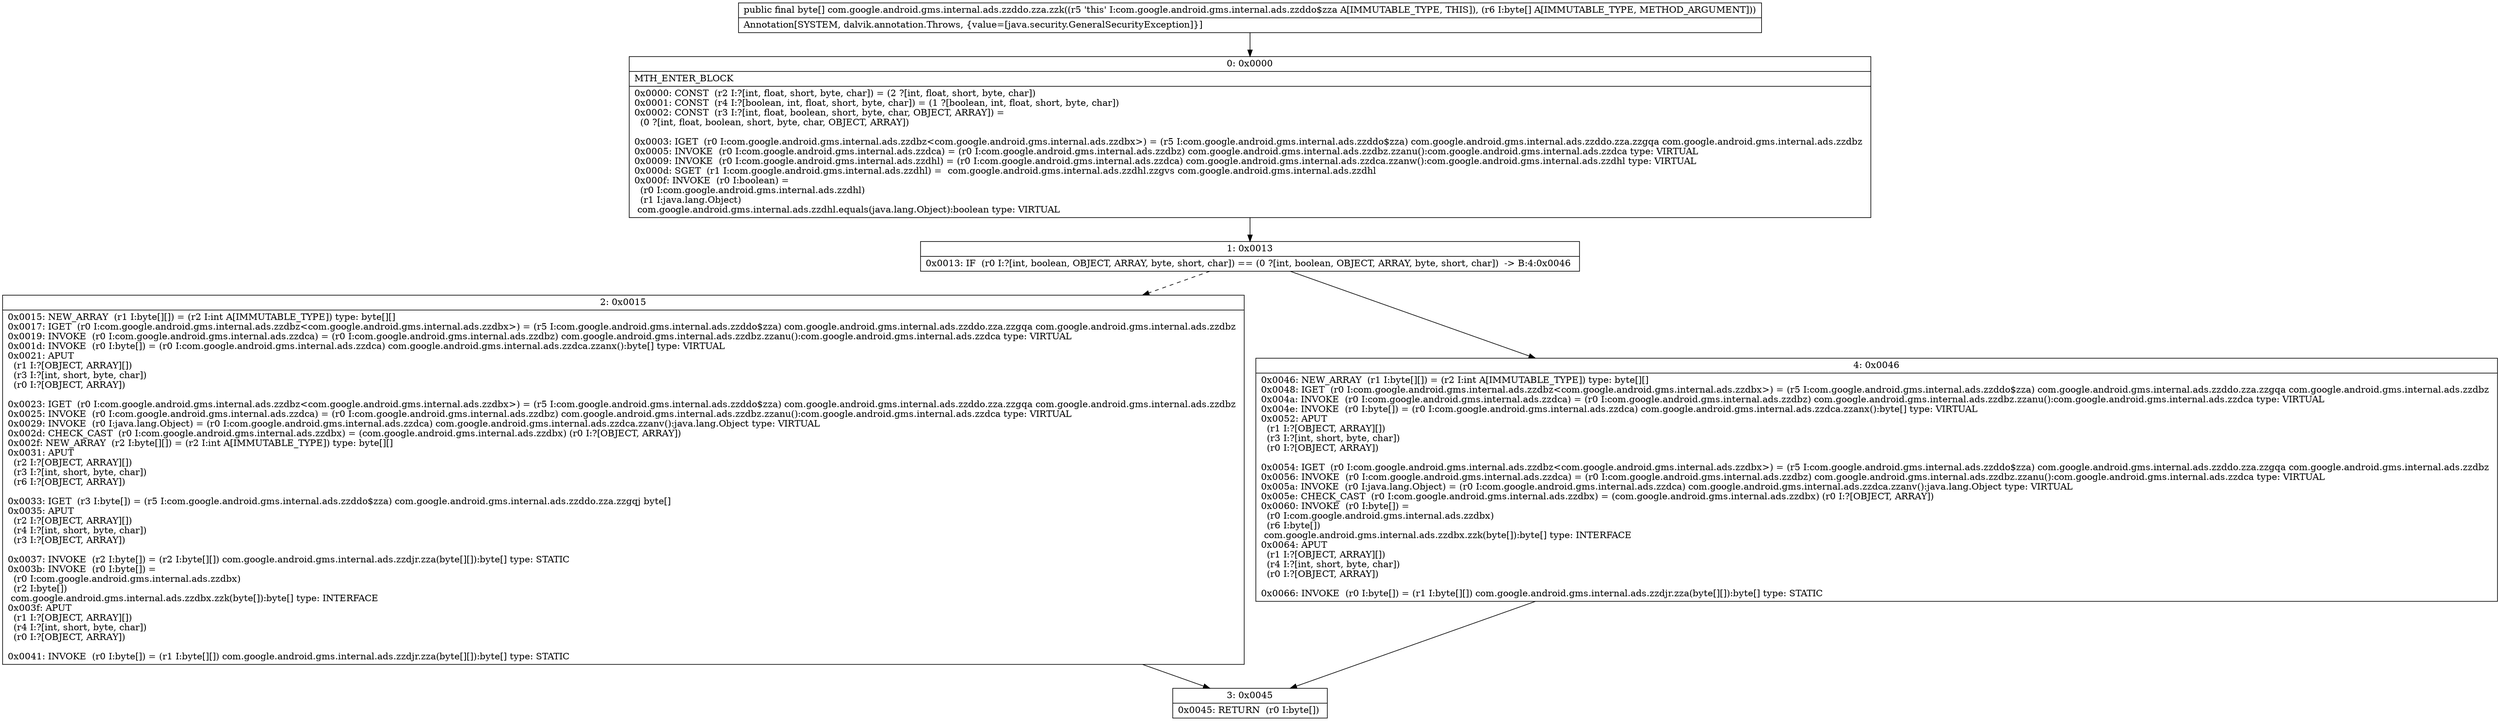 digraph "CFG forcom.google.android.gms.internal.ads.zzddo.zza.zzk([B)[B" {
Node_0 [shape=record,label="{0\:\ 0x0000|MTH_ENTER_BLOCK\l|0x0000: CONST  (r2 I:?[int, float, short, byte, char]) = (2 ?[int, float, short, byte, char]) \l0x0001: CONST  (r4 I:?[boolean, int, float, short, byte, char]) = (1 ?[boolean, int, float, short, byte, char]) \l0x0002: CONST  (r3 I:?[int, float, boolean, short, byte, char, OBJECT, ARRAY]) = \l  (0 ?[int, float, boolean, short, byte, char, OBJECT, ARRAY])\l \l0x0003: IGET  (r0 I:com.google.android.gms.internal.ads.zzdbz\<com.google.android.gms.internal.ads.zzdbx\>) = (r5 I:com.google.android.gms.internal.ads.zzddo$zza) com.google.android.gms.internal.ads.zzddo.zza.zzgqa com.google.android.gms.internal.ads.zzdbz \l0x0005: INVOKE  (r0 I:com.google.android.gms.internal.ads.zzdca) = (r0 I:com.google.android.gms.internal.ads.zzdbz) com.google.android.gms.internal.ads.zzdbz.zzanu():com.google.android.gms.internal.ads.zzdca type: VIRTUAL \l0x0009: INVOKE  (r0 I:com.google.android.gms.internal.ads.zzdhl) = (r0 I:com.google.android.gms.internal.ads.zzdca) com.google.android.gms.internal.ads.zzdca.zzanw():com.google.android.gms.internal.ads.zzdhl type: VIRTUAL \l0x000d: SGET  (r1 I:com.google.android.gms.internal.ads.zzdhl) =  com.google.android.gms.internal.ads.zzdhl.zzgvs com.google.android.gms.internal.ads.zzdhl \l0x000f: INVOKE  (r0 I:boolean) = \l  (r0 I:com.google.android.gms.internal.ads.zzdhl)\l  (r1 I:java.lang.Object)\l com.google.android.gms.internal.ads.zzdhl.equals(java.lang.Object):boolean type: VIRTUAL \l}"];
Node_1 [shape=record,label="{1\:\ 0x0013|0x0013: IF  (r0 I:?[int, boolean, OBJECT, ARRAY, byte, short, char]) == (0 ?[int, boolean, OBJECT, ARRAY, byte, short, char])  \-\> B:4:0x0046 \l}"];
Node_2 [shape=record,label="{2\:\ 0x0015|0x0015: NEW_ARRAY  (r1 I:byte[][]) = (r2 I:int A[IMMUTABLE_TYPE]) type: byte[][] \l0x0017: IGET  (r0 I:com.google.android.gms.internal.ads.zzdbz\<com.google.android.gms.internal.ads.zzdbx\>) = (r5 I:com.google.android.gms.internal.ads.zzddo$zza) com.google.android.gms.internal.ads.zzddo.zza.zzgqa com.google.android.gms.internal.ads.zzdbz \l0x0019: INVOKE  (r0 I:com.google.android.gms.internal.ads.zzdca) = (r0 I:com.google.android.gms.internal.ads.zzdbz) com.google.android.gms.internal.ads.zzdbz.zzanu():com.google.android.gms.internal.ads.zzdca type: VIRTUAL \l0x001d: INVOKE  (r0 I:byte[]) = (r0 I:com.google.android.gms.internal.ads.zzdca) com.google.android.gms.internal.ads.zzdca.zzanx():byte[] type: VIRTUAL \l0x0021: APUT  \l  (r1 I:?[OBJECT, ARRAY][])\l  (r3 I:?[int, short, byte, char])\l  (r0 I:?[OBJECT, ARRAY])\l \l0x0023: IGET  (r0 I:com.google.android.gms.internal.ads.zzdbz\<com.google.android.gms.internal.ads.zzdbx\>) = (r5 I:com.google.android.gms.internal.ads.zzddo$zza) com.google.android.gms.internal.ads.zzddo.zza.zzgqa com.google.android.gms.internal.ads.zzdbz \l0x0025: INVOKE  (r0 I:com.google.android.gms.internal.ads.zzdca) = (r0 I:com.google.android.gms.internal.ads.zzdbz) com.google.android.gms.internal.ads.zzdbz.zzanu():com.google.android.gms.internal.ads.zzdca type: VIRTUAL \l0x0029: INVOKE  (r0 I:java.lang.Object) = (r0 I:com.google.android.gms.internal.ads.zzdca) com.google.android.gms.internal.ads.zzdca.zzanv():java.lang.Object type: VIRTUAL \l0x002d: CHECK_CAST  (r0 I:com.google.android.gms.internal.ads.zzdbx) = (com.google.android.gms.internal.ads.zzdbx) (r0 I:?[OBJECT, ARRAY]) \l0x002f: NEW_ARRAY  (r2 I:byte[][]) = (r2 I:int A[IMMUTABLE_TYPE]) type: byte[][] \l0x0031: APUT  \l  (r2 I:?[OBJECT, ARRAY][])\l  (r3 I:?[int, short, byte, char])\l  (r6 I:?[OBJECT, ARRAY])\l \l0x0033: IGET  (r3 I:byte[]) = (r5 I:com.google.android.gms.internal.ads.zzddo$zza) com.google.android.gms.internal.ads.zzddo.zza.zzgqj byte[] \l0x0035: APUT  \l  (r2 I:?[OBJECT, ARRAY][])\l  (r4 I:?[int, short, byte, char])\l  (r3 I:?[OBJECT, ARRAY])\l \l0x0037: INVOKE  (r2 I:byte[]) = (r2 I:byte[][]) com.google.android.gms.internal.ads.zzdjr.zza(byte[][]):byte[] type: STATIC \l0x003b: INVOKE  (r0 I:byte[]) = \l  (r0 I:com.google.android.gms.internal.ads.zzdbx)\l  (r2 I:byte[])\l com.google.android.gms.internal.ads.zzdbx.zzk(byte[]):byte[] type: INTERFACE \l0x003f: APUT  \l  (r1 I:?[OBJECT, ARRAY][])\l  (r4 I:?[int, short, byte, char])\l  (r0 I:?[OBJECT, ARRAY])\l \l0x0041: INVOKE  (r0 I:byte[]) = (r1 I:byte[][]) com.google.android.gms.internal.ads.zzdjr.zza(byte[][]):byte[] type: STATIC \l}"];
Node_3 [shape=record,label="{3\:\ 0x0045|0x0045: RETURN  (r0 I:byte[]) \l}"];
Node_4 [shape=record,label="{4\:\ 0x0046|0x0046: NEW_ARRAY  (r1 I:byte[][]) = (r2 I:int A[IMMUTABLE_TYPE]) type: byte[][] \l0x0048: IGET  (r0 I:com.google.android.gms.internal.ads.zzdbz\<com.google.android.gms.internal.ads.zzdbx\>) = (r5 I:com.google.android.gms.internal.ads.zzddo$zza) com.google.android.gms.internal.ads.zzddo.zza.zzgqa com.google.android.gms.internal.ads.zzdbz \l0x004a: INVOKE  (r0 I:com.google.android.gms.internal.ads.zzdca) = (r0 I:com.google.android.gms.internal.ads.zzdbz) com.google.android.gms.internal.ads.zzdbz.zzanu():com.google.android.gms.internal.ads.zzdca type: VIRTUAL \l0x004e: INVOKE  (r0 I:byte[]) = (r0 I:com.google.android.gms.internal.ads.zzdca) com.google.android.gms.internal.ads.zzdca.zzanx():byte[] type: VIRTUAL \l0x0052: APUT  \l  (r1 I:?[OBJECT, ARRAY][])\l  (r3 I:?[int, short, byte, char])\l  (r0 I:?[OBJECT, ARRAY])\l \l0x0054: IGET  (r0 I:com.google.android.gms.internal.ads.zzdbz\<com.google.android.gms.internal.ads.zzdbx\>) = (r5 I:com.google.android.gms.internal.ads.zzddo$zza) com.google.android.gms.internal.ads.zzddo.zza.zzgqa com.google.android.gms.internal.ads.zzdbz \l0x0056: INVOKE  (r0 I:com.google.android.gms.internal.ads.zzdca) = (r0 I:com.google.android.gms.internal.ads.zzdbz) com.google.android.gms.internal.ads.zzdbz.zzanu():com.google.android.gms.internal.ads.zzdca type: VIRTUAL \l0x005a: INVOKE  (r0 I:java.lang.Object) = (r0 I:com.google.android.gms.internal.ads.zzdca) com.google.android.gms.internal.ads.zzdca.zzanv():java.lang.Object type: VIRTUAL \l0x005e: CHECK_CAST  (r0 I:com.google.android.gms.internal.ads.zzdbx) = (com.google.android.gms.internal.ads.zzdbx) (r0 I:?[OBJECT, ARRAY]) \l0x0060: INVOKE  (r0 I:byte[]) = \l  (r0 I:com.google.android.gms.internal.ads.zzdbx)\l  (r6 I:byte[])\l com.google.android.gms.internal.ads.zzdbx.zzk(byte[]):byte[] type: INTERFACE \l0x0064: APUT  \l  (r1 I:?[OBJECT, ARRAY][])\l  (r4 I:?[int, short, byte, char])\l  (r0 I:?[OBJECT, ARRAY])\l \l0x0066: INVOKE  (r0 I:byte[]) = (r1 I:byte[][]) com.google.android.gms.internal.ads.zzdjr.zza(byte[][]):byte[] type: STATIC \l}"];
MethodNode[shape=record,label="{public final byte[] com.google.android.gms.internal.ads.zzddo.zza.zzk((r5 'this' I:com.google.android.gms.internal.ads.zzddo$zza A[IMMUTABLE_TYPE, THIS]), (r6 I:byte[] A[IMMUTABLE_TYPE, METHOD_ARGUMENT]))  | Annotation[SYSTEM, dalvik.annotation.Throws, \{value=[java.security.GeneralSecurityException]\}]\l}"];
MethodNode -> Node_0;
Node_0 -> Node_1;
Node_1 -> Node_2[style=dashed];
Node_1 -> Node_4;
Node_2 -> Node_3;
Node_4 -> Node_3;
}

